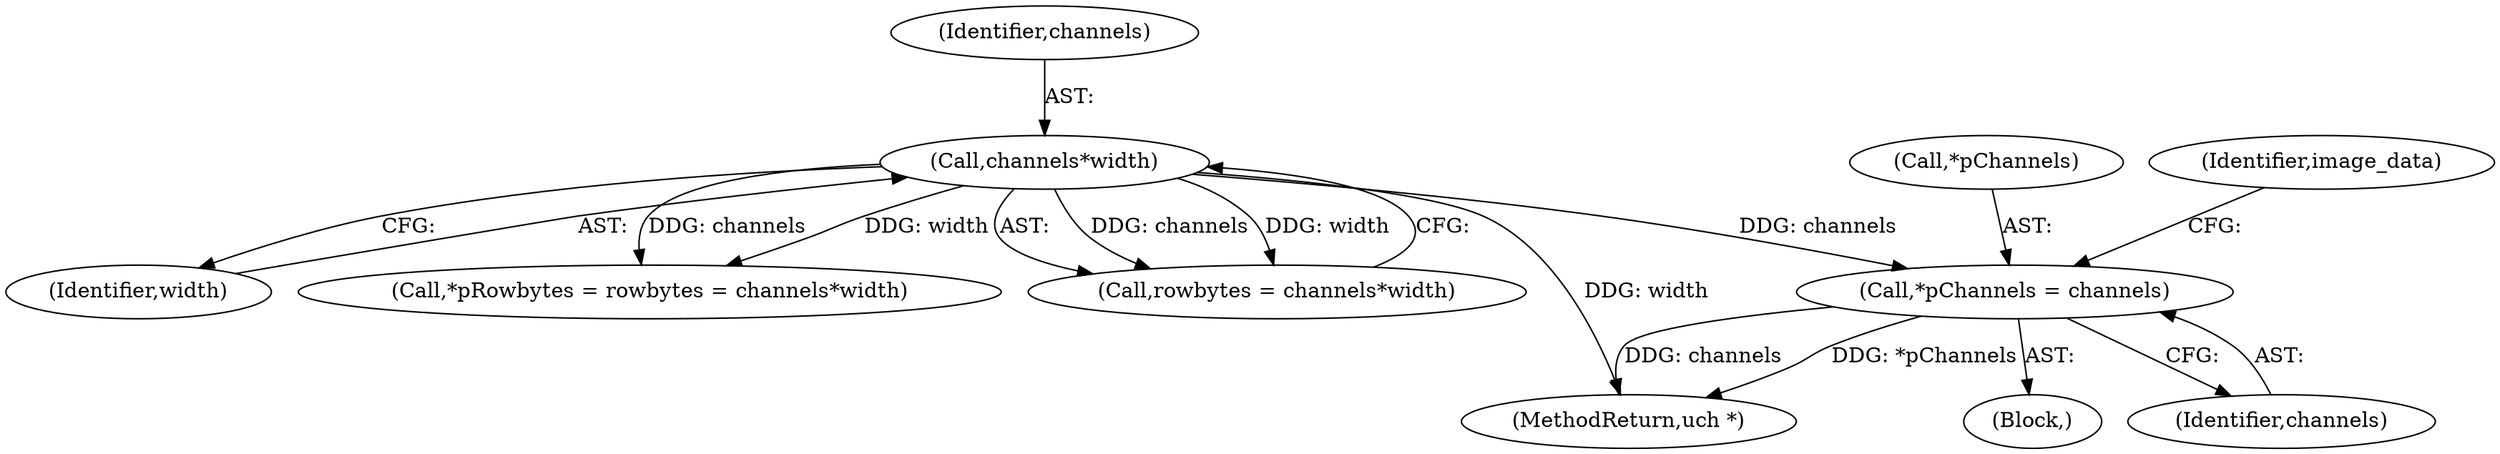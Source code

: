 digraph "0_Android_9d4853418ab2f754c2b63e091c29c5529b8b86ca_6@pointer" {
"1000117" [label="(Call,*pChannels = channels)"];
"1000114" [label="(Call,channels*width)"];
"1000117" [label="(Call,*pChannels = channels)"];
"1000165" [label="(MethodReturn,uch *)"];
"1000115" [label="(Identifier,channels)"];
"1000116" [label="(Identifier,width)"];
"1000107" [label="(Block,)"];
"1000109" [label="(Call,*pRowbytes = rowbytes = channels*width)"];
"1000118" [label="(Call,*pChannels)"];
"1000112" [label="(Call,rowbytes = channels*width)"];
"1000124" [label="(Identifier,image_data)"];
"1000120" [label="(Identifier,channels)"];
"1000114" [label="(Call,channels*width)"];
"1000117" -> "1000107"  [label="AST: "];
"1000117" -> "1000120"  [label="CFG: "];
"1000118" -> "1000117"  [label="AST: "];
"1000120" -> "1000117"  [label="AST: "];
"1000124" -> "1000117"  [label="CFG: "];
"1000117" -> "1000165"  [label="DDG: *pChannels"];
"1000117" -> "1000165"  [label="DDG: channels"];
"1000114" -> "1000117"  [label="DDG: channels"];
"1000114" -> "1000112"  [label="AST: "];
"1000114" -> "1000116"  [label="CFG: "];
"1000115" -> "1000114"  [label="AST: "];
"1000116" -> "1000114"  [label="AST: "];
"1000112" -> "1000114"  [label="CFG: "];
"1000114" -> "1000165"  [label="DDG: width"];
"1000114" -> "1000109"  [label="DDG: channels"];
"1000114" -> "1000109"  [label="DDG: width"];
"1000114" -> "1000112"  [label="DDG: channels"];
"1000114" -> "1000112"  [label="DDG: width"];
}
